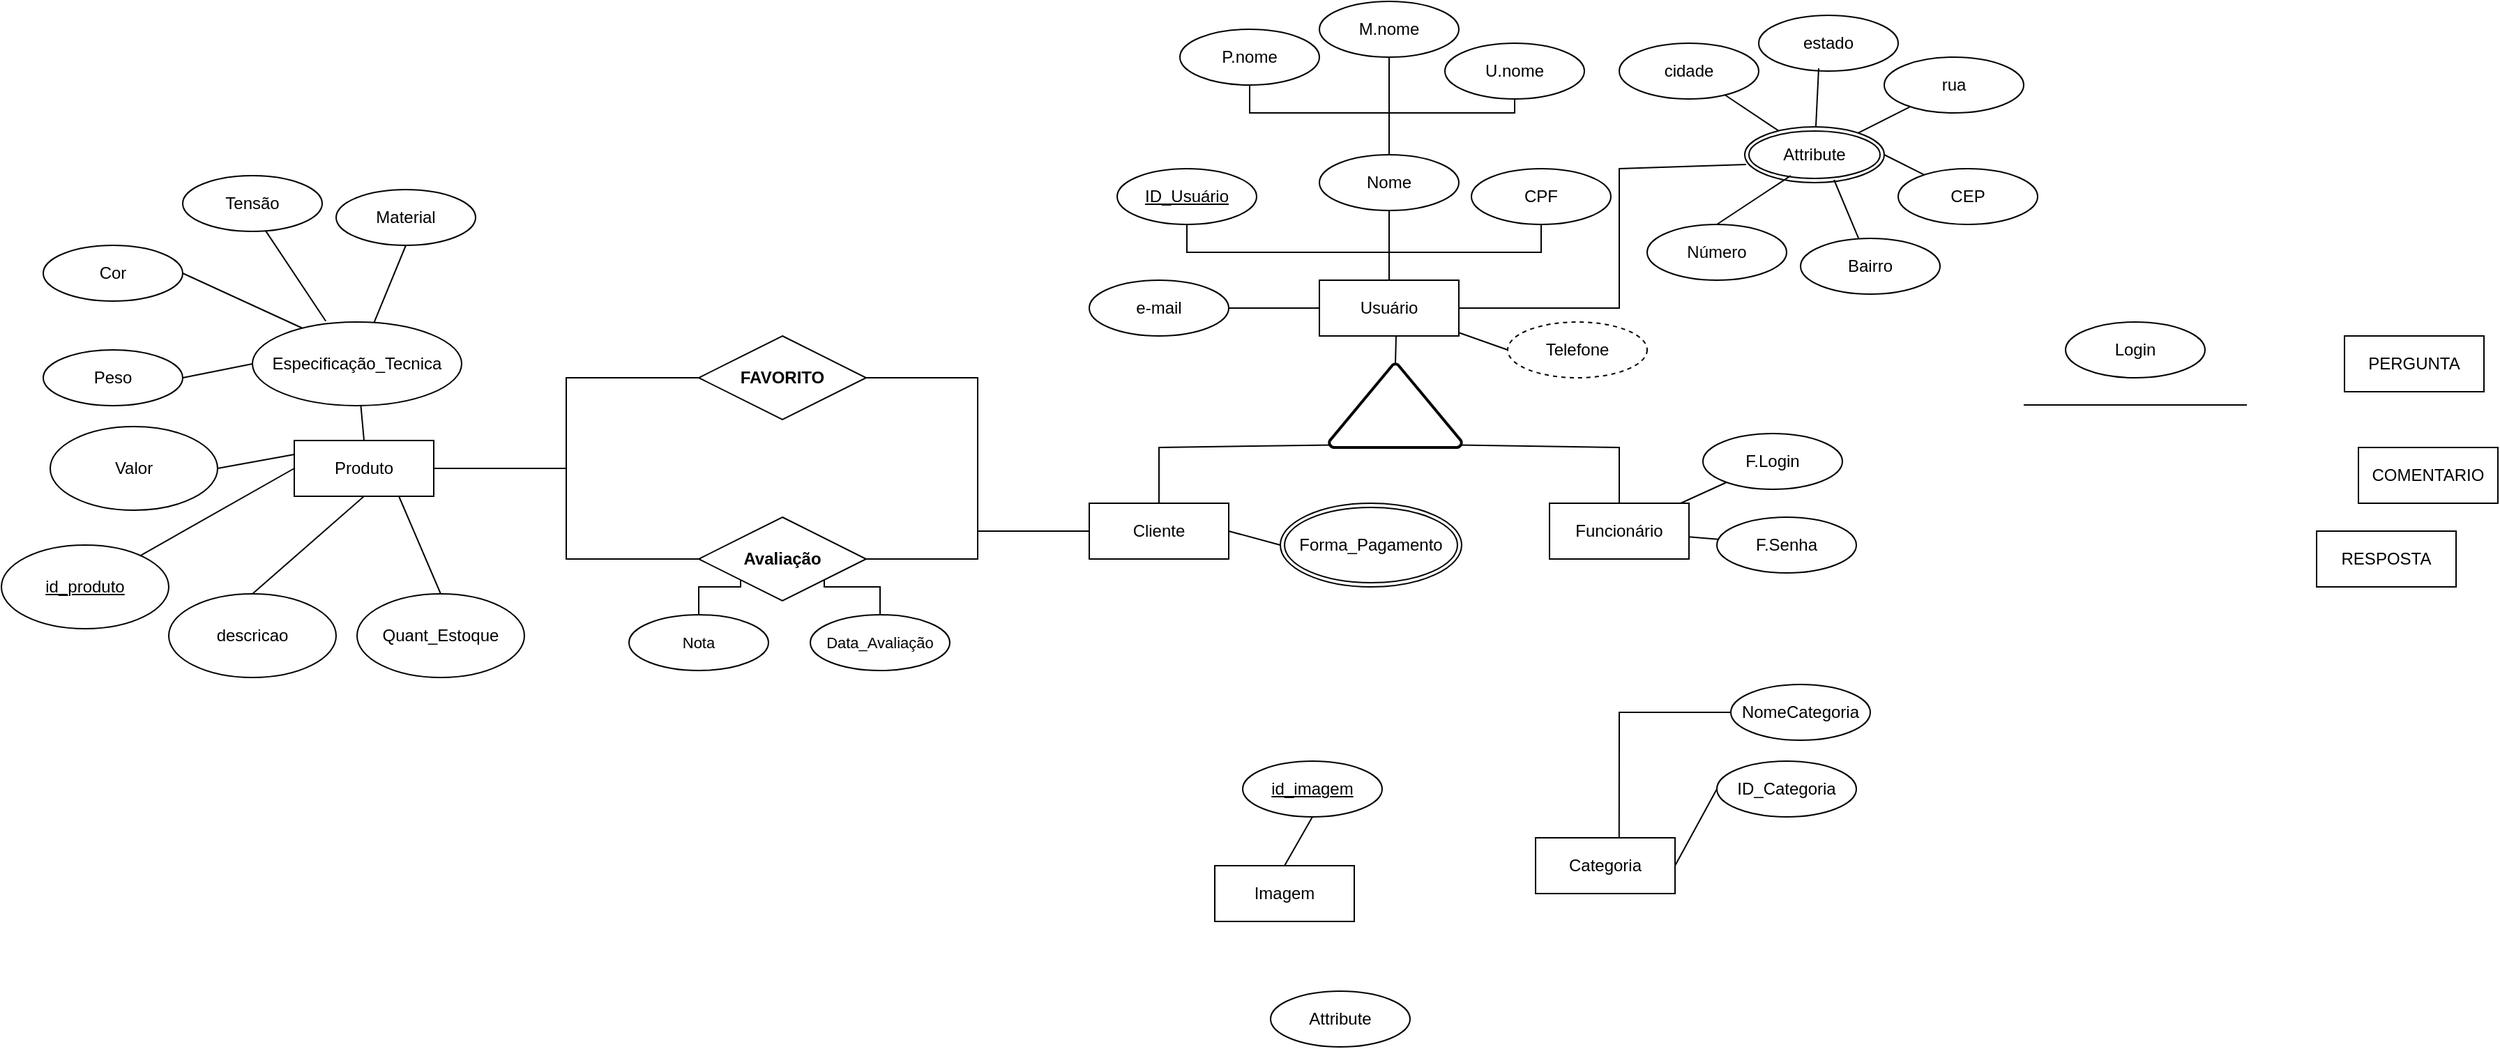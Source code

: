 <mxfile version="28.2.5">
  <diagram name="Página-1" id="8Iw2187nsq1q3JchT0BX">
    <mxGraphModel dx="3007" dy="1078" grid="1" gridSize="10" guides="1" tooltips="1" connect="1" arrows="1" fold="1" page="1" pageScale="1" pageWidth="827" pageHeight="1169" math="0" shadow="0">
      <root>
        <mxCell id="0" />
        <mxCell id="1" parent="0" />
        <mxCell id="1faiXJAvgo-RUqag78Xy-106" style="edgeStyle=orthogonalEdgeStyle;rounded=0;orthogonalLoop=1;jettySize=auto;html=1;entryX=1;entryY=0.5;entryDx=0;entryDy=0;endArrow=none;endFill=0;" edge="1" parent="1" source="1faiXJAvgo-RUqag78Xy-15" target="1faiXJAvgo-RUqag78Xy-105">
          <mxGeometry relative="1" as="geometry" />
        </mxCell>
        <mxCell id="1faiXJAvgo-RUqag78Xy-116" style="edgeStyle=orthogonalEdgeStyle;shape=connector;rounded=0;orthogonalLoop=1;jettySize=auto;html=1;entryX=1;entryY=0.5;entryDx=0;entryDy=0;strokeColor=default;align=center;verticalAlign=middle;fontFamily=Helvetica;fontSize=11;fontColor=default;labelBackgroundColor=default;endArrow=none;endFill=0;" edge="1" parent="1" source="1faiXJAvgo-RUqag78Xy-15" target="1faiXJAvgo-RUqag78Xy-108">
          <mxGeometry relative="1" as="geometry" />
        </mxCell>
        <mxCell id="1faiXJAvgo-RUqag78Xy-15" value="Cliente" style="whiteSpace=wrap;html=1;align=center;" vertex="1" parent="1">
          <mxGeometry x="140" y="360" width="100" height="40" as="geometry" />
        </mxCell>
        <mxCell id="1faiXJAvgo-RUqag78Xy-16" value="Funcionário" style="whiteSpace=wrap;html=1;align=center;" vertex="1" parent="1">
          <mxGeometry x="470" y="360" width="100" height="40" as="geometry" />
        </mxCell>
        <mxCell id="1faiXJAvgo-RUqag78Xy-19" value="" style="strokeWidth=2;html=1;shape=mxgraph.flowchart.extract_or_measurement;whiteSpace=wrap;" vertex="1" parent="1">
          <mxGeometry x="312" y="260" width="95" height="60" as="geometry" />
        </mxCell>
        <mxCell id="1faiXJAvgo-RUqag78Xy-21" value="" style="endArrow=none;html=1;rounded=0;entryX=0.5;entryY=0;entryDx=0;entryDy=0;exitX=0.01;exitY=0.97;exitDx=0;exitDy=0;exitPerimeter=0;" edge="1" parent="1" source="1faiXJAvgo-RUqag78Xy-19" target="1faiXJAvgo-RUqag78Xy-15">
          <mxGeometry relative="1" as="geometry">
            <mxPoint x="310" y="240" as="sourcePoint" />
            <mxPoint x="470" y="240" as="targetPoint" />
            <Array as="points">
              <mxPoint x="190" y="320" />
            </Array>
          </mxGeometry>
        </mxCell>
        <mxCell id="1faiXJAvgo-RUqag78Xy-22" value="" style="endArrow=none;html=1;rounded=0;entryX=0.5;entryY=0;entryDx=0;entryDy=0;exitX=0.99;exitY=0.97;exitDx=0;exitDy=0;exitPerimeter=0;" edge="1" parent="1" source="1faiXJAvgo-RUqag78Xy-19" target="1faiXJAvgo-RUqag78Xy-16">
          <mxGeometry relative="1" as="geometry">
            <mxPoint x="593" y="360" as="sourcePoint" />
            <mxPoint x="440" y="402" as="targetPoint" />
            <Array as="points">
              <mxPoint x="520" y="320" />
            </Array>
          </mxGeometry>
        </mxCell>
        <mxCell id="1faiXJAvgo-RUqag78Xy-33" value="Login" style="ellipse;whiteSpace=wrap;html=1;align=center;" vertex="1" parent="1">
          <mxGeometry x="840" y="230" width="100" height="40" as="geometry" />
        </mxCell>
        <mxCell id="1faiXJAvgo-RUqag78Xy-35" value="" style="endArrow=none;html=1;rounded=0;" edge="1" parent="1">
          <mxGeometry relative="1" as="geometry">
            <mxPoint x="810" y="289.5" as="sourcePoint" />
            <mxPoint x="970" y="289.5" as="targetPoint" />
          </mxGeometry>
        </mxCell>
        <mxCell id="1faiXJAvgo-RUqag78Xy-42" value="F.Login" style="ellipse;whiteSpace=wrap;html=1;align=center;" vertex="1" parent="1">
          <mxGeometry x="580" y="310" width="100" height="40" as="geometry" />
        </mxCell>
        <mxCell id="1faiXJAvgo-RUqag78Xy-43" value="F.Senha" style="ellipse;whiteSpace=wrap;html=1;align=center;" vertex="1" parent="1">
          <mxGeometry x="590" y="370" width="100" height="40" as="geometry" />
        </mxCell>
        <mxCell id="1faiXJAvgo-RUqag78Xy-44" value="" style="endArrow=none;html=1;rounded=0;" edge="1" parent="1" source="1faiXJAvgo-RUqag78Xy-16" target="1faiXJAvgo-RUqag78Xy-42">
          <mxGeometry relative="1" as="geometry">
            <mxPoint x="750" y="380" as="sourcePoint" />
            <mxPoint x="910" y="380" as="targetPoint" />
          </mxGeometry>
        </mxCell>
        <mxCell id="1faiXJAvgo-RUqag78Xy-45" value="" style="endArrow=none;html=1;rounded=0;" edge="1" parent="1" source="1faiXJAvgo-RUqag78Xy-16" target="1faiXJAvgo-RUqag78Xy-43">
          <mxGeometry relative="1" as="geometry">
            <mxPoint x="770" y="390" as="sourcePoint" />
            <mxPoint x="930" y="390" as="targetPoint" />
          </mxGeometry>
        </mxCell>
        <mxCell id="1faiXJAvgo-RUqag78Xy-50" value="Forma_Pagamento" style="ellipse;shape=doubleEllipse;margin=3;whiteSpace=wrap;html=1;align=center;" vertex="1" parent="1">
          <mxGeometry x="277" y="360" width="130" height="60" as="geometry" />
        </mxCell>
        <mxCell id="1faiXJAvgo-RUqag78Xy-51" value="" style="endArrow=none;html=1;rounded=0;exitX=0;exitY=0.5;exitDx=0;exitDy=0;" edge="1" parent="1" source="1faiXJAvgo-RUqag78Xy-50">
          <mxGeometry relative="1" as="geometry">
            <mxPoint x="130" y="490" as="sourcePoint" />
            <mxPoint x="240" y="380" as="targetPoint" />
          </mxGeometry>
        </mxCell>
        <mxCell id="1faiXJAvgo-RUqag78Xy-63" value="Categoria" style="whiteSpace=wrap;html=1;align=center;" vertex="1" parent="1">
          <mxGeometry x="460" y="600" width="100" height="40" as="geometry" />
        </mxCell>
        <mxCell id="1faiXJAvgo-RUqag78Xy-64" value="NomeCategoria" style="ellipse;whiteSpace=wrap;html=1;align=center;" vertex="1" parent="1">
          <mxGeometry x="600" y="490" width="100" height="40" as="geometry" />
        </mxCell>
        <mxCell id="1faiXJAvgo-RUqag78Xy-65" value="ID_Categoria" style="ellipse;whiteSpace=wrap;html=1;align=center;" vertex="1" parent="1">
          <mxGeometry x="590" y="545" width="100" height="40" as="geometry" />
        </mxCell>
        <mxCell id="1faiXJAvgo-RUqag78Xy-68" value="" style="endArrow=none;html=1;rounded=0;exitX=0.599;exitY=0.001;exitDx=0;exitDy=0;exitPerimeter=0;entryX=0;entryY=0.5;entryDx=0;entryDy=0;" edge="1" parent="1" source="1faiXJAvgo-RUqag78Xy-63" target="1faiXJAvgo-RUqag78Xy-64">
          <mxGeometry relative="1" as="geometry">
            <mxPoint x="260" y="770" as="sourcePoint" />
            <mxPoint x="420" y="770" as="targetPoint" />
            <Array as="points">
              <mxPoint x="520" y="510" />
            </Array>
          </mxGeometry>
        </mxCell>
        <mxCell id="1faiXJAvgo-RUqag78Xy-69" value="" style="endArrow=none;html=1;rounded=0;exitX=1;exitY=0.5;exitDx=0;exitDy=0;entryX=0;entryY=0.5;entryDx=0;entryDy=0;" edge="1" parent="1" source="1faiXJAvgo-RUqag78Xy-63" target="1faiXJAvgo-RUqag78Xy-65">
          <mxGeometry relative="1" as="geometry">
            <mxPoint x="640" y="590" as="sourcePoint" />
            <mxPoint x="800" y="590" as="targetPoint" />
          </mxGeometry>
        </mxCell>
        <mxCell id="1faiXJAvgo-RUqag78Xy-71" value="Imagem" style="whiteSpace=wrap;html=1;align=center;" vertex="1" parent="1">
          <mxGeometry x="230" y="620" width="100" height="40" as="geometry" />
        </mxCell>
        <mxCell id="1faiXJAvgo-RUqag78Xy-72" value="id_imagem " style="ellipse;whiteSpace=wrap;html=1;align=center;fontStyle=4" vertex="1" parent="1">
          <mxGeometry x="250" y="545" width="100" height="40" as="geometry" />
        </mxCell>
        <mxCell id="1faiXJAvgo-RUqag78Xy-73" value="" style="endArrow=none;html=1;rounded=0;exitX=0.5;exitY=0;exitDx=0;exitDy=0;entryX=0.5;entryY=1;entryDx=0;entryDy=0;" edge="1" parent="1" source="1faiXJAvgo-RUqag78Xy-71" target="1faiXJAvgo-RUqag78Xy-72">
          <mxGeometry relative="1" as="geometry">
            <mxPoint x="240" y="750" as="sourcePoint" />
            <mxPoint x="400" y="750" as="targetPoint" />
          </mxGeometry>
        </mxCell>
        <mxCell id="1faiXJAvgo-RUqag78Xy-79" value="Attribute" style="ellipse;whiteSpace=wrap;html=1;align=center;" vertex="1" parent="1">
          <mxGeometry x="270" y="710" width="100" height="40" as="geometry" />
        </mxCell>
        <mxCell id="1faiXJAvgo-RUqag78Xy-80" value="" style="group" vertex="1" connectable="0" parent="1">
          <mxGeometry x="140" width="680" height="270" as="geometry" />
        </mxCell>
        <mxCell id="K9FTvfttwG23lP7I0Va7-1" value="Usuário" style="whiteSpace=wrap;html=1;align=center;" parent="1faiXJAvgo-RUqag78Xy-80" vertex="1">
          <mxGeometry x="165" y="200" width="100" height="40" as="geometry" />
        </mxCell>
        <mxCell id="1faiXJAvgo-RUqag78Xy-7" value="" style="group" vertex="1" connectable="0" parent="1faiXJAvgo-RUqag78Xy-80">
          <mxGeometry x="65" width="309" height="160" as="geometry" />
        </mxCell>
        <mxCell id="1faiXJAvgo-RUqag78Xy-4" style="edgeStyle=orthogonalEdgeStyle;rounded=0;orthogonalLoop=1;jettySize=auto;html=1;endArrow=none;endFill=0;" edge="1" parent="1faiXJAvgo-RUqag78Xy-7" source="K9FTvfttwG23lP7I0Va7-3" target="1faiXJAvgo-RUqag78Xy-3">
          <mxGeometry relative="1" as="geometry">
            <Array as="points">
              <mxPoint x="50" y="80" />
              <mxPoint x="150" y="80" />
            </Array>
          </mxGeometry>
        </mxCell>
        <mxCell id="K9FTvfttwG23lP7I0Va7-3" value="P.nome" style="ellipse;whiteSpace=wrap;html=1;align=center;" parent="1faiXJAvgo-RUqag78Xy-7" vertex="1">
          <mxGeometry y="20" width="100" height="40" as="geometry" />
        </mxCell>
        <mxCell id="1faiXJAvgo-RUqag78Xy-1" value="M.nome" style="ellipse;whiteSpace=wrap;html=1;align=center;" vertex="1" parent="1faiXJAvgo-RUqag78Xy-7">
          <mxGeometry x="100" width="100" height="40" as="geometry" />
        </mxCell>
        <mxCell id="1faiXJAvgo-RUqag78Xy-6" style="edgeStyle=orthogonalEdgeStyle;rounded=0;orthogonalLoop=1;jettySize=auto;html=1;entryX=0.5;entryY=0;entryDx=0;entryDy=0;endArrow=none;endFill=0;" edge="1" parent="1faiXJAvgo-RUqag78Xy-7" source="1faiXJAvgo-RUqag78Xy-2" target="1faiXJAvgo-RUqag78Xy-3">
          <mxGeometry relative="1" as="geometry">
            <Array as="points">
              <mxPoint x="240" y="80" />
              <mxPoint x="150" y="80" />
            </Array>
          </mxGeometry>
        </mxCell>
        <mxCell id="1faiXJAvgo-RUqag78Xy-2" value="U.nome" style="ellipse;whiteSpace=wrap;html=1;align=center;" vertex="1" parent="1faiXJAvgo-RUqag78Xy-7">
          <mxGeometry x="190" y="30" width="100" height="40" as="geometry" />
        </mxCell>
        <mxCell id="1faiXJAvgo-RUqag78Xy-3" value="Nome" style="ellipse;whiteSpace=wrap;html=1;align=center;" vertex="1" parent="1faiXJAvgo-RUqag78Xy-7">
          <mxGeometry x="100" y="110" width="100" height="40" as="geometry" />
        </mxCell>
        <mxCell id="1faiXJAvgo-RUqag78Xy-5" style="edgeStyle=orthogonalEdgeStyle;rounded=0;orthogonalLoop=1;jettySize=auto;html=1;endArrow=none;endFill=0;exitX=0.5;exitY=1;exitDx=0;exitDy=0;entryX=0.5;entryY=0;entryDx=0;entryDy=0;" edge="1" parent="1faiXJAvgo-RUqag78Xy-7" source="1faiXJAvgo-RUqag78Xy-1" target="1faiXJAvgo-RUqag78Xy-3">
          <mxGeometry relative="1" as="geometry">
            <mxPoint x="390" y="150" as="sourcePoint" />
            <mxPoint x="410" y="220" as="targetPoint" />
            <Array as="points">
              <mxPoint x="150" y="100" />
              <mxPoint x="150" y="100" />
            </Array>
          </mxGeometry>
        </mxCell>
        <mxCell id="1faiXJAvgo-RUqag78Xy-8" value="ID_Usuário" style="ellipse;whiteSpace=wrap;html=1;align=center;fontStyle=4" vertex="1" parent="1faiXJAvgo-RUqag78Xy-7">
          <mxGeometry x="-45" y="120" width="100" height="40" as="geometry" />
        </mxCell>
        <mxCell id="1faiXJAvgo-RUqag78Xy-9" value="CPF" style="ellipse;whiteSpace=wrap;html=1;align=center;" vertex="1" parent="1faiXJAvgo-RUqag78Xy-7">
          <mxGeometry x="209" y="120" width="100" height="40" as="geometry" />
        </mxCell>
        <mxCell id="1faiXJAvgo-RUqag78Xy-14" style="edgeStyle=orthogonalEdgeStyle;rounded=0;orthogonalLoop=1;jettySize=auto;html=1;endArrow=none;endFill=0;" edge="1" parent="1faiXJAvgo-RUqag78Xy-80" source="1faiXJAvgo-RUqag78Xy-9" target="K9FTvfttwG23lP7I0Va7-1">
          <mxGeometry relative="1" as="geometry">
            <Array as="points">
              <mxPoint x="324" y="180" />
              <mxPoint x="215" y="180" />
            </Array>
          </mxGeometry>
        </mxCell>
        <mxCell id="1faiXJAvgo-RUqag78Xy-12" style="edgeStyle=orthogonalEdgeStyle;rounded=0;orthogonalLoop=1;jettySize=auto;html=1;entryX=0;entryY=0.5;entryDx=0;entryDy=0;endArrow=none;endFill=0;" edge="1" parent="1faiXJAvgo-RUqag78Xy-80" source="1faiXJAvgo-RUqag78Xy-10" target="K9FTvfttwG23lP7I0Va7-1">
          <mxGeometry relative="1" as="geometry" />
        </mxCell>
        <mxCell id="1faiXJAvgo-RUqag78Xy-10" value="e-mail" style="ellipse;whiteSpace=wrap;html=1;align=center;" vertex="1" parent="1faiXJAvgo-RUqag78Xy-80">
          <mxGeometry y="200" width="100" height="40" as="geometry" />
        </mxCell>
        <mxCell id="1faiXJAvgo-RUqag78Xy-11" style="edgeStyle=orthogonalEdgeStyle;rounded=0;orthogonalLoop=1;jettySize=auto;html=1;entryX=0.5;entryY=0;entryDx=0;entryDy=0;endArrow=none;endFill=0;" edge="1" parent="1faiXJAvgo-RUqag78Xy-80" source="1faiXJAvgo-RUqag78Xy-3" target="K9FTvfttwG23lP7I0Va7-1">
          <mxGeometry relative="1" as="geometry" />
        </mxCell>
        <mxCell id="1faiXJAvgo-RUqag78Xy-13" style="edgeStyle=orthogonalEdgeStyle;rounded=0;orthogonalLoop=1;jettySize=auto;html=1;endArrow=none;endFill=0;" edge="1" parent="1faiXJAvgo-RUqag78Xy-80" source="1faiXJAvgo-RUqag78Xy-8" target="K9FTvfttwG23lP7I0Va7-1">
          <mxGeometry relative="1" as="geometry">
            <Array as="points">
              <mxPoint x="70" y="180" />
              <mxPoint x="215" y="180" />
            </Array>
          </mxGeometry>
        </mxCell>
        <mxCell id="1faiXJAvgo-RUqag78Xy-20" value="" style="endArrow=none;html=1;rounded=0;entryX=0.5;entryY=0;entryDx=0;entryDy=0;entryPerimeter=0;" edge="1" parent="1faiXJAvgo-RUqag78Xy-80" target="1faiXJAvgo-RUqag78Xy-19">
          <mxGeometry relative="1" as="geometry">
            <mxPoint x="220" y="240" as="sourcePoint" />
            <mxPoint x="330" y="240" as="targetPoint" />
          </mxGeometry>
        </mxCell>
        <mxCell id="1faiXJAvgo-RUqag78Xy-24" value="Attribute" style="ellipse;shape=doubleEllipse;margin=3;whiteSpace=wrap;html=1;align=center;" vertex="1" parent="1faiXJAvgo-RUqag78Xy-80">
          <mxGeometry x="470" y="90" width="100" height="40" as="geometry" />
        </mxCell>
        <mxCell id="1faiXJAvgo-RUqag78Xy-27" value="cidade" style="ellipse;whiteSpace=wrap;html=1;align=center;" vertex="1" parent="1faiXJAvgo-RUqag78Xy-80">
          <mxGeometry x="380" y="30" width="100" height="40" as="geometry" />
        </mxCell>
        <mxCell id="1faiXJAvgo-RUqag78Xy-28" value="estado" style="ellipse;whiteSpace=wrap;html=1;align=center;" vertex="1" parent="1faiXJAvgo-RUqag78Xy-80">
          <mxGeometry x="480" y="10" width="100" height="40" as="geometry" />
        </mxCell>
        <mxCell id="1faiXJAvgo-RUqag78Xy-29" value="rua" style="ellipse;whiteSpace=wrap;html=1;align=center;" vertex="1" parent="1faiXJAvgo-RUqag78Xy-80">
          <mxGeometry x="570" y="40" width="100" height="40" as="geometry" />
        </mxCell>
        <mxCell id="1faiXJAvgo-RUqag78Xy-30" value="Número" style="ellipse;whiteSpace=wrap;html=1;align=center;" vertex="1" parent="1faiXJAvgo-RUqag78Xy-80">
          <mxGeometry x="400" y="160" width="100" height="40" as="geometry" />
        </mxCell>
        <mxCell id="1faiXJAvgo-RUqag78Xy-31" value="Bairro" style="ellipse;whiteSpace=wrap;html=1;align=center;" vertex="1" parent="1faiXJAvgo-RUqag78Xy-80">
          <mxGeometry x="510" y="170" width="100" height="40" as="geometry" />
        </mxCell>
        <mxCell id="1faiXJAvgo-RUqag78Xy-32" value="CEP" style="ellipse;whiteSpace=wrap;html=1;align=center;" vertex="1" parent="1faiXJAvgo-RUqag78Xy-80">
          <mxGeometry x="580" y="120" width="100" height="40" as="geometry" />
        </mxCell>
        <mxCell id="1faiXJAvgo-RUqag78Xy-34" value="" style="endArrow=none;html=1;rounded=0;exitX=1;exitY=0.5;exitDx=0;exitDy=0;entryX=0.01;entryY=0.675;entryDx=0;entryDy=0;entryPerimeter=0;" edge="1" parent="1faiXJAvgo-RUqag78Xy-80" source="K9FTvfttwG23lP7I0Va7-1" target="1faiXJAvgo-RUqag78Xy-24">
          <mxGeometry relative="1" as="geometry">
            <mxPoint x="320" y="210" as="sourcePoint" />
            <mxPoint x="380" y="120" as="targetPoint" />
            <Array as="points">
              <mxPoint x="380" y="220" />
              <mxPoint x="380" y="120" />
            </Array>
          </mxGeometry>
        </mxCell>
        <mxCell id="1faiXJAvgo-RUqag78Xy-36" value="" style="endArrow=none;html=1;rounded=0;" edge="1" parent="1faiXJAvgo-RUqag78Xy-80" source="1faiXJAvgo-RUqag78Xy-27" target="1faiXJAvgo-RUqag78Xy-24">
          <mxGeometry relative="1" as="geometry">
            <mxPoint x="430" y="290" as="sourcePoint" />
            <mxPoint x="590" y="290" as="targetPoint" />
          </mxGeometry>
        </mxCell>
        <mxCell id="1faiXJAvgo-RUqag78Xy-37" value="" style="endArrow=none;html=1;rounded=0;exitX=0.43;exitY=0.95;exitDx=0;exitDy=0;exitPerimeter=0;" edge="1" parent="1faiXJAvgo-RUqag78Xy-80" source="1faiXJAvgo-RUqag78Xy-28" target="1faiXJAvgo-RUqag78Xy-24">
          <mxGeometry relative="1" as="geometry">
            <mxPoint x="470" y="260" as="sourcePoint" />
            <mxPoint x="630" y="260" as="targetPoint" />
          </mxGeometry>
        </mxCell>
        <mxCell id="1faiXJAvgo-RUqag78Xy-38" value="" style="endArrow=none;html=1;rounded=0;" edge="1" parent="1faiXJAvgo-RUqag78Xy-80" source="1faiXJAvgo-RUqag78Xy-29" target="1faiXJAvgo-RUqag78Xy-24">
          <mxGeometry relative="1" as="geometry">
            <mxPoint x="540" y="260" as="sourcePoint" />
            <mxPoint x="700" y="260" as="targetPoint" />
          </mxGeometry>
        </mxCell>
        <mxCell id="1faiXJAvgo-RUqag78Xy-39" value="" style="endArrow=none;html=1;rounded=0;entryX=1;entryY=0.5;entryDx=0;entryDy=0;" edge="1" parent="1faiXJAvgo-RUqag78Xy-80" source="1faiXJAvgo-RUqag78Xy-32" target="1faiXJAvgo-RUqag78Xy-24">
          <mxGeometry relative="1" as="geometry">
            <mxPoint x="470" y="250" as="sourcePoint" />
            <mxPoint x="630" y="250" as="targetPoint" />
          </mxGeometry>
        </mxCell>
        <mxCell id="1faiXJAvgo-RUqag78Xy-40" value="" style="endArrow=none;html=1;rounded=0;entryX=0.64;entryY=0.95;entryDx=0;entryDy=0;entryPerimeter=0;" edge="1" parent="1faiXJAvgo-RUqag78Xy-80" source="1faiXJAvgo-RUqag78Xy-31" target="1faiXJAvgo-RUqag78Xy-24">
          <mxGeometry relative="1" as="geometry">
            <mxPoint x="470" y="240" as="sourcePoint" />
            <mxPoint x="630" y="240" as="targetPoint" />
          </mxGeometry>
        </mxCell>
        <mxCell id="1faiXJAvgo-RUqag78Xy-41" value="" style="endArrow=none;html=1;rounded=0;exitX=0.5;exitY=0;exitDx=0;exitDy=0;entryX=0.33;entryY=0.875;entryDx=0;entryDy=0;entryPerimeter=0;" edge="1" parent="1faiXJAvgo-RUqag78Xy-80" source="1faiXJAvgo-RUqag78Xy-30" target="1faiXJAvgo-RUqag78Xy-24">
          <mxGeometry relative="1" as="geometry">
            <mxPoint x="470" y="230" as="sourcePoint" />
            <mxPoint x="630" y="230" as="targetPoint" />
          </mxGeometry>
        </mxCell>
        <mxCell id="1faiXJAvgo-RUqag78Xy-47" value="Telefone" style="ellipse;whiteSpace=wrap;html=1;align=center;dashed=1;" vertex="1" parent="1faiXJAvgo-RUqag78Xy-80">
          <mxGeometry x="300" y="230" width="100" height="40" as="geometry" />
        </mxCell>
        <mxCell id="1faiXJAvgo-RUqag78Xy-48" value="" style="endArrow=none;html=1;rounded=0;entryX=0;entryY=0.5;entryDx=0;entryDy=0;" edge="1" parent="1faiXJAvgo-RUqag78Xy-80" source="K9FTvfttwG23lP7I0Va7-1" target="1faiXJAvgo-RUqag78Xy-47">
          <mxGeometry relative="1" as="geometry">
            <mxPoint x="610" y="310" as="sourcePoint" />
            <mxPoint x="770" y="310" as="targetPoint" />
          </mxGeometry>
        </mxCell>
        <mxCell id="1faiXJAvgo-RUqag78Xy-99" value="" style="group" vertex="1" connectable="0" parent="1">
          <mxGeometry x="-640" y="125" width="375" height="360" as="geometry" />
        </mxCell>
        <mxCell id="1faiXJAvgo-RUqag78Xy-62" value="" style="group" vertex="1" connectable="0" parent="1faiXJAvgo-RUqag78Xy-99">
          <mxGeometry y="180" width="375" height="180" as="geometry" />
        </mxCell>
        <mxCell id="1faiXJAvgo-RUqag78Xy-49" value="descricao " style="ellipse;whiteSpace=wrap;html=1;align=center;" vertex="1" parent="1faiXJAvgo-RUqag78Xy-62">
          <mxGeometry x="120" y="120" width="120" height="60" as="geometry" />
        </mxCell>
        <mxCell id="1faiXJAvgo-RUqag78Xy-53" value="Produto" style="whiteSpace=wrap;html=1;align=center;" vertex="1" parent="1faiXJAvgo-RUqag78Xy-62">
          <mxGeometry x="210" y="10" width="100" height="40" as="geometry" />
        </mxCell>
        <mxCell id="1faiXJAvgo-RUqag78Xy-54" value="id_produto " style="ellipse;whiteSpace=wrap;html=1;align=center;fontStyle=4" vertex="1" parent="1faiXJAvgo-RUqag78Xy-62">
          <mxGeometry y="85" width="120" height="60" as="geometry" />
        </mxCell>
        <mxCell id="1faiXJAvgo-RUqag78Xy-56" value="Valor" style="ellipse;whiteSpace=wrap;html=1;align=center;" vertex="1" parent="1faiXJAvgo-RUqag78Xy-62">
          <mxGeometry x="35" width="120" height="60" as="geometry" />
        </mxCell>
        <mxCell id="1faiXJAvgo-RUqag78Xy-57" value="Quant_Estoque" style="ellipse;whiteSpace=wrap;html=1;align=center;" vertex="1" parent="1faiXJAvgo-RUqag78Xy-62">
          <mxGeometry x="255" y="120" width="120" height="60" as="geometry" />
        </mxCell>
        <mxCell id="1faiXJAvgo-RUqag78Xy-58" value="" style="endArrow=none;html=1;rounded=0;entryX=0;entryY=0.5;entryDx=0;entryDy=0;" edge="1" parent="1faiXJAvgo-RUqag78Xy-62" source="1faiXJAvgo-RUqag78Xy-54" target="1faiXJAvgo-RUqag78Xy-53">
          <mxGeometry relative="1" as="geometry">
            <mxPoint x="510" y="40" as="sourcePoint" />
            <mxPoint x="670" y="40" as="targetPoint" />
          </mxGeometry>
        </mxCell>
        <mxCell id="1faiXJAvgo-RUqag78Xy-59" value="" style="endArrow=none;html=1;rounded=0;exitX=0.5;exitY=1;exitDx=0;exitDy=0;entryX=0.5;entryY=0;entryDx=0;entryDy=0;" edge="1" parent="1faiXJAvgo-RUqag78Xy-62" source="1faiXJAvgo-RUqag78Xy-53" target="1faiXJAvgo-RUqag78Xy-49">
          <mxGeometry relative="1" as="geometry">
            <mxPoint x="510" y="40" as="sourcePoint" />
            <mxPoint x="670" y="40" as="targetPoint" />
          </mxGeometry>
        </mxCell>
        <mxCell id="1faiXJAvgo-RUqag78Xy-60" value="" style="endArrow=none;html=1;rounded=0;exitX=1;exitY=0.5;exitDx=0;exitDy=0;entryX=0;entryY=0.25;entryDx=0;entryDy=0;" edge="1" parent="1faiXJAvgo-RUqag78Xy-62" source="1faiXJAvgo-RUqag78Xy-56" target="1faiXJAvgo-RUqag78Xy-53">
          <mxGeometry relative="1" as="geometry">
            <mxPoint x="550" y="50" as="sourcePoint" />
            <mxPoint x="710" y="50" as="targetPoint" />
          </mxGeometry>
        </mxCell>
        <mxCell id="1faiXJAvgo-RUqag78Xy-61" value="" style="endArrow=none;html=1;rounded=0;exitX=0.5;exitY=0;exitDx=0;exitDy=0;entryX=0.75;entryY=1;entryDx=0;entryDy=0;" edge="1" parent="1faiXJAvgo-RUqag78Xy-62" source="1faiXJAvgo-RUqag78Xy-57" target="1faiXJAvgo-RUqag78Xy-53">
          <mxGeometry relative="1" as="geometry">
            <mxPoint x="590" y="70" as="sourcePoint" />
            <mxPoint x="750" y="70" as="targetPoint" />
          </mxGeometry>
        </mxCell>
        <mxCell id="1faiXJAvgo-RUqag78Xy-75" value="" style="endArrow=none;html=1;rounded=0;exitX=0.5;exitY=0;exitDx=0;exitDy=0;" edge="1" parent="1faiXJAvgo-RUqag78Xy-99" source="1faiXJAvgo-RUqag78Xy-53" target="1faiXJAvgo-RUqag78Xy-97">
          <mxGeometry relative="1" as="geometry">
            <mxPoint x="520" y="280" as="sourcePoint" />
            <mxPoint x="255.2" y="170.07" as="targetPoint" />
          </mxGeometry>
        </mxCell>
        <mxCell id="1faiXJAvgo-RUqag78Xy-81" value="Peso" style="ellipse;whiteSpace=wrap;html=1;align=center;" vertex="1" parent="1faiXJAvgo-RUqag78Xy-99">
          <mxGeometry x="30" y="125" width="100" height="40" as="geometry" />
        </mxCell>
        <mxCell id="1faiXJAvgo-RUqag78Xy-83" value="Cor" style="ellipse;whiteSpace=wrap;html=1;align=center;" vertex="1" parent="1faiXJAvgo-RUqag78Xy-99">
          <mxGeometry x="30" y="50" width="100" height="40" as="geometry" />
        </mxCell>
        <mxCell id="1faiXJAvgo-RUqag78Xy-84" value="Tensão" style="ellipse;whiteSpace=wrap;html=1;align=center;" vertex="1" parent="1faiXJAvgo-RUqag78Xy-99">
          <mxGeometry x="130" width="100" height="40" as="geometry" />
        </mxCell>
        <mxCell id="1faiXJAvgo-RUqag78Xy-85" value="Material" style="ellipse;whiteSpace=wrap;html=1;align=center;" vertex="1" parent="1faiXJAvgo-RUqag78Xy-99">
          <mxGeometry x="240" y="10" width="100" height="40" as="geometry" />
        </mxCell>
        <mxCell id="1faiXJAvgo-RUqag78Xy-88" value="" style="endArrow=none;html=1;rounded=0;exitX=0;exitY=0.5;exitDx=0;exitDy=0;entryX=1;entryY=0.5;entryDx=0;entryDy=0;" edge="1" parent="1faiXJAvgo-RUqag78Xy-99" source="1faiXJAvgo-RUqag78Xy-97" target="1faiXJAvgo-RUqag78Xy-81">
          <mxGeometry relative="1" as="geometry">
            <mxPoint x="159.32" y="141.86" as="sourcePoint" />
            <mxPoint x="355" y="190" as="targetPoint" />
          </mxGeometry>
        </mxCell>
        <mxCell id="1faiXJAvgo-RUqag78Xy-89" value="" style="endArrow=none;html=1;rounded=0;entryX=0.5;entryY=1;entryDx=0;entryDy=0;" edge="1" parent="1faiXJAvgo-RUqag78Xy-99" source="1faiXJAvgo-RUqag78Xy-97" target="1faiXJAvgo-RUqag78Xy-85">
          <mxGeometry relative="1" as="geometry">
            <mxPoint x="277.64" y="104.34" as="sourcePoint" />
            <mxPoint x="375" y="180" as="targetPoint" />
          </mxGeometry>
        </mxCell>
        <mxCell id="1faiXJAvgo-RUqag78Xy-90" value="" style="endArrow=none;html=1;rounded=0;exitX=0.427;exitY=0.062;exitDx=0;exitDy=0;entryX=0.593;entryY=0.983;entryDx=0;entryDy=0;entryPerimeter=0;exitPerimeter=0;" edge="1" parent="1faiXJAvgo-RUqag78Xy-99" target="1faiXJAvgo-RUqag78Xy-84">
          <mxGeometry relative="1" as="geometry">
            <mxPoint x="232.59" y="104.34" as="sourcePoint" />
            <mxPoint x="375" y="180" as="targetPoint" />
          </mxGeometry>
        </mxCell>
        <mxCell id="1faiXJAvgo-RUqag78Xy-91" value="" style="endArrow=none;html=1;rounded=0;entryX=1;entryY=0.5;entryDx=0;entryDy=0;exitX=0.262;exitY=0.1;exitDx=0;exitDy=0;exitPerimeter=0;" edge="1" parent="1faiXJAvgo-RUqag78Xy-99" source="1faiXJAvgo-RUqag78Xy-97" target="1faiXJAvgo-RUqag78Xy-83">
          <mxGeometry relative="1" as="geometry">
            <mxPoint x="194.95" y="106.711" as="sourcePoint" />
            <mxPoint x="375" y="180" as="targetPoint" />
          </mxGeometry>
        </mxCell>
        <mxCell id="1faiXJAvgo-RUqag78Xy-97" value="Especificação_Tecnica" style="ellipse;whiteSpace=wrap;html=1;align=center;" vertex="1" parent="1faiXJAvgo-RUqag78Xy-99">
          <mxGeometry x="180" y="105" width="150" height="60" as="geometry" />
        </mxCell>
        <mxCell id="1faiXJAvgo-RUqag78Xy-101" value="COMENTARIO" style="whiteSpace=wrap;html=1;align=center;" vertex="1" parent="1">
          <mxGeometry x="1050" y="320" width="100" height="40" as="geometry" />
        </mxCell>
        <mxCell id="1faiXJAvgo-RUqag78Xy-102" value="PERGUNTA" style="whiteSpace=wrap;html=1;align=center;" vertex="1" parent="1">
          <mxGeometry x="1040" y="240" width="100" height="40" as="geometry" />
        </mxCell>
        <mxCell id="1faiXJAvgo-RUqag78Xy-103" value="RESPOSTA" style="whiteSpace=wrap;html=1;align=center;" vertex="1" parent="1">
          <mxGeometry x="1020" y="380" width="100" height="40" as="geometry" />
        </mxCell>
        <mxCell id="1faiXJAvgo-RUqag78Xy-105" value="&lt;strong data-end=&quot;2259&quot; data-start=&quot;2247&quot;&gt;FAVORITO&lt;/strong&gt;" style="shape=rhombus;perimeter=rhombusPerimeter;whiteSpace=wrap;html=1;align=center;" vertex="1" parent="1">
          <mxGeometry x="-140" y="240" width="120" height="60" as="geometry" />
        </mxCell>
        <mxCell id="1faiXJAvgo-RUqag78Xy-107" style="edgeStyle=orthogonalEdgeStyle;shape=connector;rounded=0;orthogonalLoop=1;jettySize=auto;html=1;entryX=0;entryY=0.5;entryDx=0;entryDy=0;strokeColor=default;align=center;verticalAlign=middle;fontFamily=Helvetica;fontSize=11;fontColor=default;labelBackgroundColor=default;endArrow=none;endFill=0;" edge="1" parent="1" source="1faiXJAvgo-RUqag78Xy-53" target="1faiXJAvgo-RUqag78Xy-105">
          <mxGeometry relative="1" as="geometry">
            <Array as="points">
              <mxPoint x="-235" y="335" />
              <mxPoint x="-235" y="270" />
            </Array>
          </mxGeometry>
        </mxCell>
        <mxCell id="1faiXJAvgo-RUqag78Xy-108" value="&lt;strong data-end=&quot;2259&quot; data-start=&quot;2247&quot;&gt;Avaliação&lt;/strong&gt;" style="shape=rhombus;perimeter=rhombusPerimeter;whiteSpace=wrap;html=1;align=center;" vertex="1" parent="1">
          <mxGeometry x="-140" y="370" width="120" height="60" as="geometry" />
        </mxCell>
        <mxCell id="1faiXJAvgo-RUqag78Xy-113" style="edgeStyle=orthogonalEdgeStyle;shape=connector;rounded=0;orthogonalLoop=1;jettySize=auto;html=1;strokeColor=default;align=center;verticalAlign=middle;fontFamily=Helvetica;fontSize=11;fontColor=default;labelBackgroundColor=default;endArrow=none;endFill=0;entryX=0;entryY=1;entryDx=0;entryDy=0;" edge="1" parent="1" source="1faiXJAvgo-RUqag78Xy-111" target="1faiXJAvgo-RUqag78Xy-108">
          <mxGeometry relative="1" as="geometry">
            <mxPoint x="-110" y="420" as="targetPoint" />
          </mxGeometry>
        </mxCell>
        <mxCell id="1faiXJAvgo-RUqag78Xy-111" value="Nota" style="ellipse;whiteSpace=wrap;html=1;align=center;fontFamily=Helvetica;fontSize=11;fontColor=default;labelBackgroundColor=default;" vertex="1" parent="1">
          <mxGeometry x="-190" y="440" width="100" height="40" as="geometry" />
        </mxCell>
        <mxCell id="1faiXJAvgo-RUqag78Xy-114" style="edgeStyle=orthogonalEdgeStyle;shape=connector;rounded=0;orthogonalLoop=1;jettySize=auto;html=1;entryX=1;entryY=1;entryDx=0;entryDy=0;strokeColor=default;align=center;verticalAlign=middle;fontFamily=Helvetica;fontSize=11;fontColor=default;labelBackgroundColor=default;endArrow=none;endFill=0;" edge="1" parent="1" source="1faiXJAvgo-RUqag78Xy-112" target="1faiXJAvgo-RUqag78Xy-108">
          <mxGeometry relative="1" as="geometry" />
        </mxCell>
        <mxCell id="1faiXJAvgo-RUqag78Xy-112" value="Data_Avaliação" style="ellipse;whiteSpace=wrap;html=1;align=center;fontFamily=Helvetica;fontSize=11;fontColor=default;labelBackgroundColor=default;" vertex="1" parent="1">
          <mxGeometry x="-60" y="440" width="100" height="40" as="geometry" />
        </mxCell>
        <mxCell id="1faiXJAvgo-RUqag78Xy-115" style="edgeStyle=orthogonalEdgeStyle;shape=connector;rounded=0;orthogonalLoop=1;jettySize=auto;html=1;entryX=0;entryY=0.5;entryDx=0;entryDy=0;strokeColor=default;align=center;verticalAlign=middle;fontFamily=Helvetica;fontSize=11;fontColor=default;labelBackgroundColor=default;endArrow=none;endFill=0;" edge="1" parent="1" source="1faiXJAvgo-RUqag78Xy-53" target="1faiXJAvgo-RUqag78Xy-108">
          <mxGeometry relative="1" as="geometry" />
        </mxCell>
      </root>
    </mxGraphModel>
  </diagram>
</mxfile>
